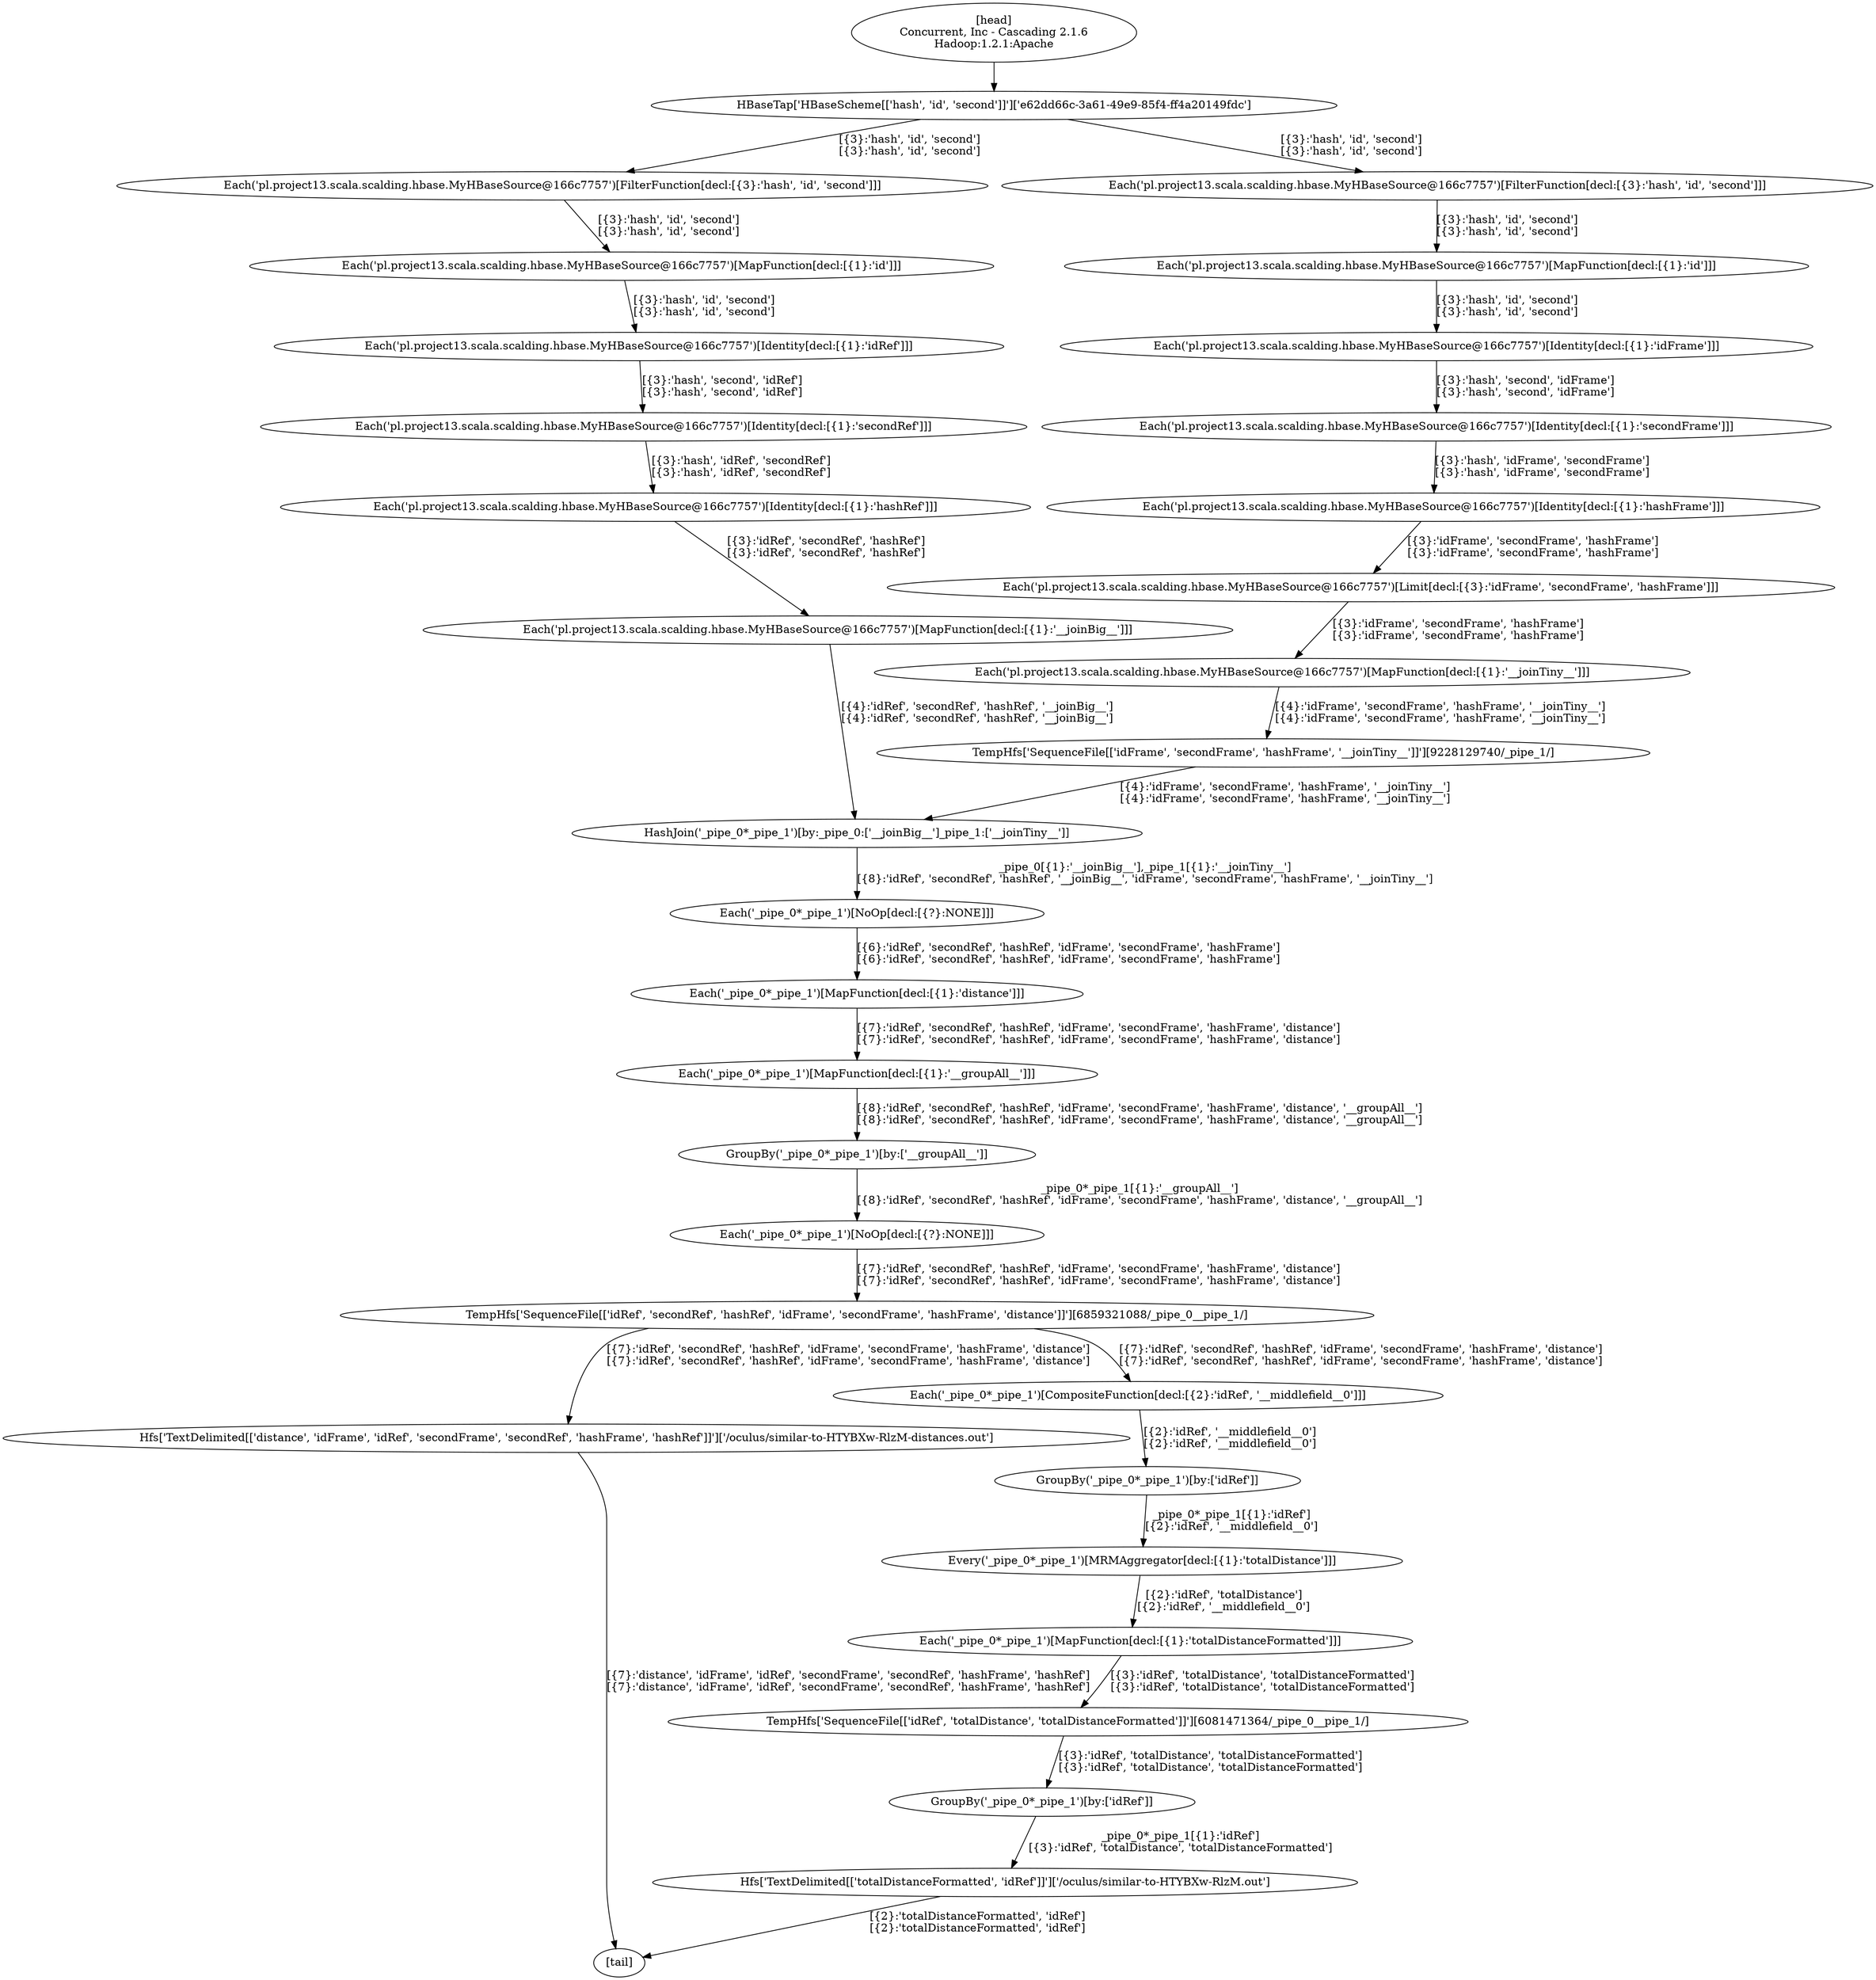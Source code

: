digraph G {
  1 [label = "Hfs['TextDelimited[['distance', 'idFrame', 'idRef', 'secondFrame', 'secondRef', 'hashFrame', 'hashRef']]']['/oculus/similar-to-HTYBXw-RlzM-distances.out']"];
  2 [label = "Each('_pipe_0*_pipe_1')[NoOp[decl:[{?}:NONE]]]"];
  3 [label = "GroupBy('_pipe_0*_pipe_1')[by:['__groupAll__']]"];
  4 [label = "Each('_pipe_0*_pipe_1')[MapFunction[decl:[{1}:'__groupAll__']]]"];
  5 [label = "Each('_pipe_0*_pipe_1')[MapFunction[decl:[{1}:'distance']]]"];
  6 [label = "Each('_pipe_0*_pipe_1')[NoOp[decl:[{?}:NONE]]]"];
  7 [label = "HashJoin('_pipe_0*_pipe_1')[by:_pipe_0:['__joinBig__']_pipe_1:['__joinTiny__']]"];
  8 [label = "Each('pl.project13.scala.scalding.hbase.MyHBaseSource@166c7757')[MapFunction[decl:[{1}:'__joinBig__']]]"];
  9 [label = "Each('pl.project13.scala.scalding.hbase.MyHBaseSource@166c7757')[Identity[decl:[{1}:'hashRef']]]"];
  10 [label = "Each('pl.project13.scala.scalding.hbase.MyHBaseSource@166c7757')[Identity[decl:[{1}:'secondRef']]]"];
  11 [label = "Each('pl.project13.scala.scalding.hbase.MyHBaseSource@166c7757')[Identity[decl:[{1}:'idRef']]]"];
  12 [label = "Each('pl.project13.scala.scalding.hbase.MyHBaseSource@166c7757')[MapFunction[decl:[{1}:'id']]]"];
  13 [label = "Each('pl.project13.scala.scalding.hbase.MyHBaseSource@166c7757')[FilterFunction[decl:[{3}:'hash', 'id', 'second']]]"];
  14 [label = "HBaseTap['HBaseScheme[['hash', 'id', 'second']]']['e62dd66c-3a61-49e9-85f4-ff4a20149fdc']"];
  15 [label = "Each('pl.project13.scala.scalding.hbase.MyHBaseSource@166c7757')[MapFunction[decl:[{1}:'__joinTiny__']]]"];
  16 [label = "Each('pl.project13.scala.scalding.hbase.MyHBaseSource@166c7757')[Limit[decl:[{3}:'idFrame', 'secondFrame', 'hashFrame']]]"];
  17 [label = "Each('pl.project13.scala.scalding.hbase.MyHBaseSource@166c7757')[Identity[decl:[{1}:'hashFrame']]]"];
  18 [label = "Each('pl.project13.scala.scalding.hbase.MyHBaseSource@166c7757')[Identity[decl:[{1}:'secondFrame']]]"];
  19 [label = "Each('pl.project13.scala.scalding.hbase.MyHBaseSource@166c7757')[Identity[decl:[{1}:'idFrame']]]"];
  20 [label = "Each('pl.project13.scala.scalding.hbase.MyHBaseSource@166c7757')[MapFunction[decl:[{1}:'id']]]"];
  21 [label = "Each('pl.project13.scala.scalding.hbase.MyHBaseSource@166c7757')[FilterFunction[decl:[{3}:'hash', 'id', 'second']]]"];
  22 [label = "Hfs['TextDelimited[['totalDistanceFormatted', 'idRef']]']['/oculus/similar-to-HTYBXw-RlzM.out']"];
  23 [label = "GroupBy('_pipe_0*_pipe_1')[by:['idRef']]"];
  24 [label = "Each('_pipe_0*_pipe_1')[MapFunction[decl:[{1}:'totalDistanceFormatted']]]"];
  25 [label = "Every('_pipe_0*_pipe_1')[MRMAggregator[decl:[{1}:'totalDistance']]]"];
  26 [label = "GroupBy('_pipe_0*_pipe_1')[by:['idRef']]"];
  27 [label = "Each('_pipe_0*_pipe_1')[CompositeFunction[decl:[{2}:'idRef', '__middlefield__0']]]"];
  28 [label = "[head]\nConcurrent, Inc - Cascading 2.1.6\nHadoop:1.2.1:Apache"];
  29 [label = "[tail]"];
  30 [label = "TempHfs['SequenceFile[['idRef', 'secondRef', 'hashRef', 'idFrame', 'secondFrame', 'hashFrame', 'distance']]'][6859321088/_pipe_0__pipe_1/]"];
  31 [label = "TempHfs['SequenceFile[['idRef', 'totalDistance', 'totalDistanceFormatted']]'][6081471364/_pipe_0__pipe_1/]"];
  32 [label = "TempHfs['SequenceFile[['idFrame', 'secondFrame', 'hashFrame', '__joinTiny__']]'][9228129740/_pipe_1/]"];
  13 -> 12 [label = "[{3}:'hash', 'id', 'second']\n[{3}:'hash', 'id', 'second']"];
  12 -> 11 [label = "[{3}:'hash', 'id', 'second']\n[{3}:'hash', 'id', 'second']"];
  11 -> 10 [label = "[{3}:'hash', 'second', 'idRef']\n[{3}:'hash', 'second', 'idRef']"];
  10 -> 9 [label = "[{3}:'hash', 'idRef', 'secondRef']\n[{3}:'hash', 'idRef', 'secondRef']"];
  9 -> 8 [label = "[{3}:'idRef', 'secondRef', 'hashRef']\n[{3}:'idRef', 'secondRef', 'hashRef']"];
  21 -> 20 [label = "[{3}:'hash', 'id', 'second']\n[{3}:'hash', 'id', 'second']"];
  20 -> 19 [label = "[{3}:'hash', 'id', 'second']\n[{3}:'hash', 'id', 'second']"];
  19 -> 18 [label = "[{3}:'hash', 'second', 'idFrame']\n[{3}:'hash', 'second', 'idFrame']"];
  18 -> 17 [label = "[{3}:'hash', 'idFrame', 'secondFrame']\n[{3}:'hash', 'idFrame', 'secondFrame']"];
  17 -> 16 [label = "[{3}:'idFrame', 'secondFrame', 'hashFrame']\n[{3}:'idFrame', 'secondFrame', 'hashFrame']"];
  16 -> 15 [label = "[{3}:'idFrame', 'secondFrame', 'hashFrame']\n[{3}:'idFrame', 'secondFrame', 'hashFrame']"];
  7 -> 6 [label = "_pipe_0[{1}:'__joinBig__'],_pipe_1[{1}:'__joinTiny__']\n[{8}:'idRef', 'secondRef', 'hashRef', '__joinBig__', 'idFrame', 'secondFrame', 'hashFrame', '__joinTiny__']"];
  6 -> 5 [label = "[{6}:'idRef', 'secondRef', 'hashRef', 'idFrame', 'secondFrame', 'hashFrame']\n[{6}:'idRef', 'secondRef', 'hashRef', 'idFrame', 'secondFrame', 'hashFrame']"];
  5 -> 4 [label = "[{7}:'idRef', 'secondRef', 'hashRef', 'idFrame', 'secondFrame', 'hashFrame', 'distance']\n[{7}:'idRef', 'secondRef', 'hashRef', 'idFrame', 'secondFrame', 'hashFrame', 'distance']"];
  4 -> 3 [label = "[{8}:'idRef', 'secondRef', 'hashRef', 'idFrame', 'secondFrame', 'hashFrame', 'distance', '__groupAll__']\n[{8}:'idRef', 'secondRef', 'hashRef', 'idFrame', 'secondFrame', 'hashFrame', 'distance', '__groupAll__']"];
  3 -> 2 [label = "_pipe_0*_pipe_1[{1}:'__groupAll__']\n[{8}:'idRef', 'secondRef', 'hashRef', 'idFrame', 'secondFrame', 'hashFrame', 'distance', '__groupAll__']"];
  27 -> 26 [label = "[{2}:'idRef', '__middlefield__0']\n[{2}:'idRef', '__middlefield__0']"];
  26 -> 25 [label = "_pipe_0*_pipe_1[{1}:'idRef']\n[{2}:'idRef', '__middlefield__0']"];
  25 -> 24 [label = "[{2}:'idRef', 'totalDistance']\n[{2}:'idRef', '__middlefield__0']"];
  28 -> 14 [label = ""];
  1 -> 29 [label = "[{7}:'distance', 'idFrame', 'idRef', 'secondFrame', 'secondRef', 'hashFrame', 'hashRef']\n[{7}:'distance', 'idFrame', 'idRef', 'secondFrame', 'secondRef', 'hashFrame', 'hashRef']"];
  22 -> 29 [label = "[{2}:'totalDistanceFormatted', 'idRef']\n[{2}:'totalDistanceFormatted', 'idRef']"];
  2 -> 30 [label = "[{7}:'idRef', 'secondRef', 'hashRef', 'idFrame', 'secondFrame', 'hashFrame', 'distance']\n[{7}:'idRef', 'secondRef', 'hashRef', 'idFrame', 'secondFrame', 'hashFrame', 'distance']"];
  30 -> 27 [label = "[{7}:'idRef', 'secondRef', 'hashRef', 'idFrame', 'secondFrame', 'hashFrame', 'distance']\n[{7}:'idRef', 'secondRef', 'hashRef', 'idFrame', 'secondFrame', 'hashFrame', 'distance']"];
  24 -> 31 [label = "[{3}:'idRef', 'totalDistance', 'totalDistanceFormatted']\n[{3}:'idRef', 'totalDistance', 'totalDistanceFormatted']"];
  31 -> 23 [label = "[{3}:'idRef', 'totalDistance', 'totalDistanceFormatted']\n[{3}:'idRef', 'totalDistance', 'totalDistanceFormatted']"];
  32 -> 7 [label = "[{4}:'idFrame', 'secondFrame', 'hashFrame', '__joinTiny__']\n[{4}:'idFrame', 'secondFrame', 'hashFrame', '__joinTiny__']"];
  14 -> 13 [label = "[{3}:'hash', 'id', 'second']\n[{3}:'hash', 'id', 'second']"];
  14 -> 21 [label = "[{3}:'hash', 'id', 'second']\n[{3}:'hash', 'id', 'second']"];
  15 -> 32 [label = "[{4}:'idFrame', 'secondFrame', 'hashFrame', '__joinTiny__']\n[{4}:'idFrame', 'secondFrame', 'hashFrame', '__joinTiny__']"];
  30 -> 1 [label = "[{7}:'idRef', 'secondRef', 'hashRef', 'idFrame', 'secondFrame', 'hashFrame', 'distance']\n[{7}:'idRef', 'secondRef', 'hashRef', 'idFrame', 'secondFrame', 'hashFrame', 'distance']"];
  23 -> 22 [label = "_pipe_0*_pipe_1[{1}:'idRef']\n[{3}:'idRef', 'totalDistance', 'totalDistanceFormatted']"];
  8 -> 7 [label = "[{4}:'idRef', 'secondRef', 'hashRef', '__joinBig__']\n[{4}:'idRef', 'secondRef', 'hashRef', '__joinBig__']"];
}
